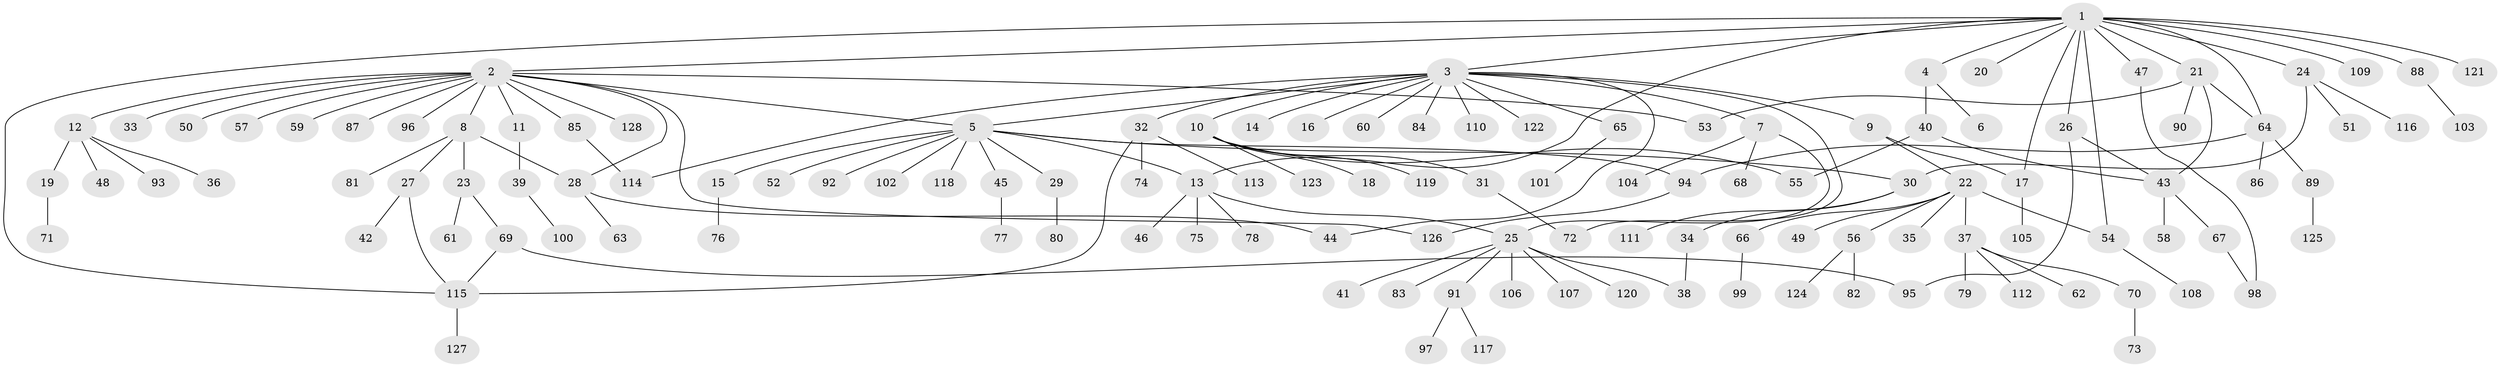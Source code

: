 // Generated by graph-tools (version 1.1) at 2025/11/02/27/25 16:11:13]
// undirected, 128 vertices, 150 edges
graph export_dot {
graph [start="1"]
  node [color=gray90,style=filled];
  1;
  2;
  3;
  4;
  5;
  6;
  7;
  8;
  9;
  10;
  11;
  12;
  13;
  14;
  15;
  16;
  17;
  18;
  19;
  20;
  21;
  22;
  23;
  24;
  25;
  26;
  27;
  28;
  29;
  30;
  31;
  32;
  33;
  34;
  35;
  36;
  37;
  38;
  39;
  40;
  41;
  42;
  43;
  44;
  45;
  46;
  47;
  48;
  49;
  50;
  51;
  52;
  53;
  54;
  55;
  56;
  57;
  58;
  59;
  60;
  61;
  62;
  63;
  64;
  65;
  66;
  67;
  68;
  69;
  70;
  71;
  72;
  73;
  74;
  75;
  76;
  77;
  78;
  79;
  80;
  81;
  82;
  83;
  84;
  85;
  86;
  87;
  88;
  89;
  90;
  91;
  92;
  93;
  94;
  95;
  96;
  97;
  98;
  99;
  100;
  101;
  102;
  103;
  104;
  105;
  106;
  107;
  108;
  109;
  110;
  111;
  112;
  113;
  114;
  115;
  116;
  117;
  118;
  119;
  120;
  121;
  122;
  123;
  124;
  125;
  126;
  127;
  128;
  1 -- 2;
  1 -- 3;
  1 -- 4;
  1 -- 13;
  1 -- 17;
  1 -- 20;
  1 -- 21;
  1 -- 24;
  1 -- 26;
  1 -- 47;
  1 -- 54;
  1 -- 64;
  1 -- 88;
  1 -- 109;
  1 -- 115;
  1 -- 121;
  2 -- 5;
  2 -- 8;
  2 -- 11;
  2 -- 12;
  2 -- 28;
  2 -- 33;
  2 -- 50;
  2 -- 53;
  2 -- 57;
  2 -- 59;
  2 -- 85;
  2 -- 87;
  2 -- 96;
  2 -- 126;
  2 -- 128;
  3 -- 5;
  3 -- 7;
  3 -- 9;
  3 -- 10;
  3 -- 14;
  3 -- 16;
  3 -- 32;
  3 -- 44;
  3 -- 60;
  3 -- 65;
  3 -- 72;
  3 -- 84;
  3 -- 110;
  3 -- 114;
  3 -- 122;
  4 -- 6;
  4 -- 40;
  5 -- 13;
  5 -- 15;
  5 -- 29;
  5 -- 30;
  5 -- 45;
  5 -- 52;
  5 -- 92;
  5 -- 94;
  5 -- 102;
  5 -- 118;
  7 -- 25;
  7 -- 68;
  7 -- 104;
  8 -- 23;
  8 -- 27;
  8 -- 28;
  8 -- 81;
  9 -- 17;
  9 -- 22;
  10 -- 18;
  10 -- 31;
  10 -- 55;
  10 -- 119;
  10 -- 123;
  11 -- 39;
  12 -- 19;
  12 -- 36;
  12 -- 48;
  12 -- 93;
  13 -- 25;
  13 -- 46;
  13 -- 75;
  13 -- 78;
  15 -- 76;
  17 -- 105;
  19 -- 71;
  21 -- 43;
  21 -- 53;
  21 -- 64;
  21 -- 90;
  22 -- 35;
  22 -- 37;
  22 -- 49;
  22 -- 54;
  22 -- 56;
  22 -- 66;
  23 -- 61;
  23 -- 69;
  24 -- 30;
  24 -- 51;
  24 -- 116;
  25 -- 38;
  25 -- 41;
  25 -- 83;
  25 -- 91;
  25 -- 106;
  25 -- 107;
  25 -- 120;
  26 -- 43;
  26 -- 95;
  27 -- 42;
  27 -- 115;
  28 -- 44;
  28 -- 63;
  29 -- 80;
  30 -- 34;
  30 -- 111;
  31 -- 72;
  32 -- 74;
  32 -- 113;
  32 -- 115;
  34 -- 38;
  37 -- 62;
  37 -- 70;
  37 -- 79;
  37 -- 112;
  39 -- 100;
  40 -- 43;
  40 -- 55;
  43 -- 58;
  43 -- 67;
  45 -- 77;
  47 -- 98;
  54 -- 108;
  56 -- 82;
  56 -- 124;
  64 -- 86;
  64 -- 89;
  64 -- 94;
  65 -- 101;
  66 -- 99;
  67 -- 98;
  69 -- 95;
  69 -- 115;
  70 -- 73;
  85 -- 114;
  88 -- 103;
  89 -- 125;
  91 -- 97;
  91 -- 117;
  94 -- 126;
  115 -- 127;
}
